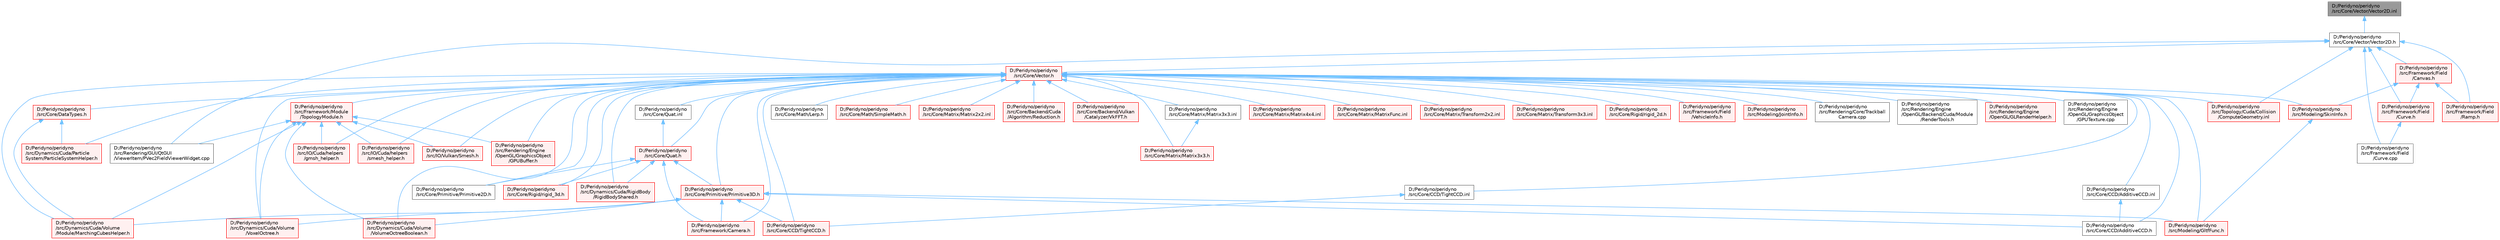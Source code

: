 digraph "D:/Peridyno/peridyno/src/Core/Vector/Vector2D.inl"
{
 // LATEX_PDF_SIZE
  bgcolor="transparent";
  edge [fontname=Helvetica,fontsize=10,labelfontname=Helvetica,labelfontsize=10];
  node [fontname=Helvetica,fontsize=10,shape=box,height=0.2,width=0.4];
  Node1 [id="Node000001",label="D:/Peridyno/peridyno\l/src/Core/Vector/Vector2D.inl",height=0.2,width=0.4,color="gray40", fillcolor="grey60", style="filled", fontcolor="black",tooltip=" "];
  Node1 -> Node2 [id="edge1_Node000001_Node000002",dir="back",color="steelblue1",style="solid",tooltip=" "];
  Node2 [id="Node000002",label="D:/Peridyno/peridyno\l/src/Core/Vector/Vector2D.h",height=0.2,width=0.4,color="grey40", fillcolor="white", style="filled",URL="$_vector2_d_8h.html",tooltip=" "];
  Node2 -> Node3 [id="edge2_Node000002_Node000003",dir="back",color="steelblue1",style="solid",tooltip=" "];
  Node3 [id="Node000003",label="D:/Peridyno/peridyno\l/src/Core/Vector.h",height=0.2,width=0.4,color="red", fillcolor="#FFF0F0", style="filled",URL="$_vector_8h.html",tooltip=" "];
  Node3 -> Node4 [id="edge3_Node000003_Node000004",dir="back",color="steelblue1",style="solid",tooltip=" "];
  Node4 [id="Node000004",label="D:/Peridyno/peridyno\l/src/Core/Backend/Cuda\l/Algorithm/Reduction.h",height=0.2,width=0.4,color="red", fillcolor="#FFF0F0", style="filled",URL="$_reduction_8h.html",tooltip=" "];
  Node3 -> Node51 [id="edge4_Node000003_Node000051",dir="back",color="steelblue1",style="solid",tooltip=" "];
  Node51 [id="Node000051",label="D:/Peridyno/peridyno\l/src/Core/Backend/Vulkan\l/Catalyzer/VkFFT.h",height=0.2,width=0.4,color="red", fillcolor="#FFF0F0", style="filled",URL="$_vk_f_f_t_8h.html",tooltip=" "];
  Node3 -> Node53 [id="edge5_Node000003_Node000053",dir="back",color="steelblue1",style="solid",tooltip=" "];
  Node53 [id="Node000053",label="D:/Peridyno/peridyno\l/src/Core/CCD/AdditiveCCD.h",height=0.2,width=0.4,color="grey40", fillcolor="white", style="filled",URL="$_additive_c_c_d_8h.html",tooltip=" "];
  Node3 -> Node54 [id="edge6_Node000003_Node000054",dir="back",color="steelblue1",style="solid",tooltip=" "];
  Node54 [id="Node000054",label="D:/Peridyno/peridyno\l/src/Core/CCD/AdditiveCCD.inl",height=0.2,width=0.4,color="grey40", fillcolor="white", style="filled",URL="$_additive_c_c_d_8inl.html",tooltip=" "];
  Node54 -> Node53 [id="edge7_Node000054_Node000053",dir="back",color="steelblue1",style="solid",tooltip=" "];
  Node3 -> Node55 [id="edge8_Node000003_Node000055",dir="back",color="steelblue1",style="solid",tooltip=" "];
  Node55 [id="Node000055",label="D:/Peridyno/peridyno\l/src/Core/CCD/TightCCD.h",height=0.2,width=0.4,color="red", fillcolor="#FFF0F0", style="filled",URL="$_tight_c_c_d_8h.html",tooltip=" "];
  Node3 -> Node58 [id="edge9_Node000003_Node000058",dir="back",color="steelblue1",style="solid",tooltip=" "];
  Node58 [id="Node000058",label="D:/Peridyno/peridyno\l/src/Core/CCD/TightCCD.inl",height=0.2,width=0.4,color="grey40", fillcolor="white", style="filled",URL="$_tight_c_c_d_8inl.html",tooltip=" "];
  Node58 -> Node55 [id="edge10_Node000058_Node000055",dir="back",color="steelblue1",style="solid",tooltip=" "];
  Node3 -> Node59 [id="edge11_Node000003_Node000059",dir="back",color="steelblue1",style="solid",tooltip=" "];
  Node59 [id="Node000059",label="D:/Peridyno/peridyno\l/src/Core/DataTypes.h",height=0.2,width=0.4,color="red", fillcolor="#FFF0F0", style="filled",URL="$_data_types_8h.html",tooltip=" "];
  Node59 -> Node60 [id="edge12_Node000059_Node000060",dir="back",color="steelblue1",style="solid",tooltip=" "];
  Node60 [id="Node000060",label="D:/Peridyno/peridyno\l/src/Dynamics/Cuda/Particle\lSystem/ParticleSystemHelper.h",height=0.2,width=0.4,color="red", fillcolor="#FFF0F0", style="filled",URL="$_particle_system_helper_8h.html",tooltip=" "];
  Node59 -> Node66 [id="edge13_Node000059_Node000066",dir="back",color="steelblue1",style="solid",tooltip=" "];
  Node66 [id="Node000066",label="D:/Peridyno/peridyno\l/src/Dynamics/Cuda/Volume\l/Module/MarchingCubesHelper.h",height=0.2,width=0.4,color="red", fillcolor="#FFF0F0", style="filled",URL="$_marching_cubes_helper_8h.html",tooltip=" "];
  Node3 -> Node593 [id="edge14_Node000003_Node000593",dir="back",color="steelblue1",style="solid",tooltip=" "];
  Node593 [id="Node000593",label="D:/Peridyno/peridyno\l/src/Core/Math/Lerp.h",height=0.2,width=0.4,color="grey40", fillcolor="white", style="filled",URL="$_lerp_8h.html",tooltip=" "];
  Node3 -> Node594 [id="edge15_Node000003_Node000594",dir="back",color="steelblue1",style="solid",tooltip=" "];
  Node594 [id="Node000594",label="D:/Peridyno/peridyno\l/src/Core/Math/SimpleMath.h",height=0.2,width=0.4,color="red", fillcolor="#FFF0F0", style="filled",URL="$_simple_math_8h.html",tooltip=" "];
  Node3 -> Node711 [id="edge16_Node000003_Node000711",dir="back",color="steelblue1",style="solid",tooltip=" "];
  Node711 [id="Node000711",label="D:/Peridyno/peridyno\l/src/Core/Matrix/Matrix2x2.inl",height=0.2,width=0.4,color="red", fillcolor="#FFF0F0", style="filled",URL="$_matrix2x2_8inl.html",tooltip=" "];
  Node3 -> Node729 [id="edge17_Node000003_Node000729",dir="back",color="steelblue1",style="solid",tooltip=" "];
  Node729 [id="Node000729",label="D:/Peridyno/peridyno\l/src/Core/Matrix/Matrix3x3.h",height=0.2,width=0.4,color="red", fillcolor="#FFF0F0", style="filled",URL="$_matrix3x3_8h.html",tooltip=" "];
  Node3 -> Node730 [id="edge18_Node000003_Node000730",dir="back",color="steelblue1",style="solid",tooltip=" "];
  Node730 [id="Node000730",label="D:/Peridyno/peridyno\l/src/Core/Matrix/Matrix3x3.inl",height=0.2,width=0.4,color="grey40", fillcolor="white", style="filled",URL="$_matrix3x3_8inl.html",tooltip=" "];
  Node730 -> Node729 [id="edge19_Node000730_Node000729",dir="back",color="steelblue1",style="solid",tooltip=" "];
  Node3 -> Node731 [id="edge20_Node000003_Node000731",dir="back",color="steelblue1",style="solid",tooltip=" "];
  Node731 [id="Node000731",label="D:/Peridyno/peridyno\l/src/Core/Matrix/Matrix4x4.inl",height=0.2,width=0.4,color="red", fillcolor="#FFF0F0", style="filled",URL="$_matrix4x4_8inl.html",tooltip=" "];
  Node3 -> Node715 [id="edge21_Node000003_Node000715",dir="back",color="steelblue1",style="solid",tooltip=" "];
  Node715 [id="Node000715",label="D:/Peridyno/peridyno\l/src/Core/Matrix/MatrixFunc.inl",height=0.2,width=0.4,color="red", fillcolor="#FFF0F0", style="filled",URL="$_matrix_func_8inl.html",tooltip=" "];
  Node3 -> Node733 [id="edge22_Node000003_Node000733",dir="back",color="steelblue1",style="solid",tooltip=" "];
  Node733 [id="Node000733",label="D:/Peridyno/peridyno\l/src/Core/Matrix/Transform2x2.inl",height=0.2,width=0.4,color="red", fillcolor="#FFF0F0", style="filled",URL="$_transform2x2_8inl.html",tooltip=" "];
  Node3 -> Node734 [id="edge23_Node000003_Node000734",dir="back",color="steelblue1",style="solid",tooltip=" "];
  Node734 [id="Node000734",label="D:/Peridyno/peridyno\l/src/Core/Matrix/Transform3x3.inl",height=0.2,width=0.4,color="red", fillcolor="#FFF0F0", style="filled",URL="$_transform3x3_8inl.html",tooltip=" "];
  Node3 -> Node601 [id="edge24_Node000003_Node000601",dir="back",color="steelblue1",style="solid",tooltip=" "];
  Node601 [id="Node000601",label="D:/Peridyno/peridyno\l/src/Core/Primitive/Primitive2D.h",height=0.2,width=0.4,color="grey40", fillcolor="white", style="filled",URL="$_primitive2_d_8h.html",tooltip=" "];
  Node3 -> Node603 [id="edge25_Node000003_Node000603",dir="back",color="steelblue1",style="solid",tooltip=" "];
  Node603 [id="Node000603",label="D:/Peridyno/peridyno\l/src/Core/Primitive/Primitive3D.h",height=0.2,width=0.4,color="red", fillcolor="#FFF0F0", style="filled",URL="$_primitive3_d_8h.html",tooltip=" "];
  Node603 -> Node53 [id="edge26_Node000603_Node000053",dir="back",color="steelblue1",style="solid",tooltip=" "];
  Node603 -> Node55 [id="edge27_Node000603_Node000055",dir="back",color="steelblue1",style="solid",tooltip=" "];
  Node603 -> Node66 [id="edge28_Node000603_Node000066",dir="back",color="steelblue1",style="solid",tooltip=" "];
  Node603 -> Node349 [id="edge29_Node000603_Node000349",dir="back",color="steelblue1",style="solid",tooltip=" "];
  Node349 [id="Node000349",label="D:/Peridyno/peridyno\l/src/Dynamics/Cuda/Volume\l/VolumeOctreeBoolean.h",height=0.2,width=0.4,color="red", fillcolor="#FFF0F0", style="filled",URL="$_volume_octree_boolean_8h.html",tooltip=" "];
  Node603 -> Node498 [id="edge30_Node000603_Node000498",dir="back",color="steelblue1",style="solid",tooltip=" "];
  Node498 [id="Node000498",label="D:/Peridyno/peridyno\l/src/Dynamics/Cuda/Volume\l/VoxelOctree.h",height=0.2,width=0.4,color="red", fillcolor="#FFF0F0", style="filled",URL="$_voxel_octree_8h.html",tooltip=" "];
  Node603 -> Node605 [id="edge31_Node000603_Node000605",dir="back",color="steelblue1",style="solid",tooltip=" "];
  Node605 [id="Node000605",label="D:/Peridyno/peridyno\l/src/Framework/Camera.h",height=0.2,width=0.4,color="red", fillcolor="#FFF0F0", style="filled",URL="$_framework_2_camera_8h.html",tooltip=" "];
  Node603 -> Node549 [id="edge32_Node000603_Node000549",dir="back",color="steelblue1",style="solid",tooltip=" "];
  Node549 [id="Node000549",label="D:/Peridyno/peridyno\l/src/Modeling/GltfFunc.h",height=0.2,width=0.4,color="red", fillcolor="#FFF0F0", style="filled",URL="$_gltf_func_8h.html",tooltip=" "];
  Node3 -> Node716 [id="edge33_Node000003_Node000716",dir="back",color="steelblue1",style="solid",tooltip=" "];
  Node716 [id="Node000716",label="D:/Peridyno/peridyno\l/src/Core/Quat.h",height=0.2,width=0.4,color="red", fillcolor="#FFF0F0", style="filled",URL="$_quat_8h.html",tooltip="Implementation of quaternion."];
  Node716 -> Node601 [id="edge34_Node000716_Node000601",dir="back",color="steelblue1",style="solid",tooltip=" "];
  Node716 -> Node603 [id="edge35_Node000716_Node000603",dir="back",color="steelblue1",style="solid",tooltip=" "];
  Node716 -> Node719 [id="edge36_Node000716_Node000719",dir="back",color="steelblue1",style="solid",tooltip=" "];
  Node719 [id="Node000719",label="D:/Peridyno/peridyno\l/src/Core/Rigid/rigid_3d.h",height=0.2,width=0.4,color="red", fillcolor="#FFF0F0", style="filled",URL="$rigid__3d_8h.html",tooltip=" "];
  Node716 -> Node721 [id="edge37_Node000716_Node000721",dir="back",color="steelblue1",style="solid",tooltip=" "];
  Node721 [id="Node000721",label="D:/Peridyno/peridyno\l/src/Dynamics/Cuda/RigidBody\l/RigidBodyShared.h",height=0.2,width=0.4,color="red", fillcolor="#FFF0F0", style="filled",URL="$_rigid_body_shared_8h.html",tooltip=" "];
  Node716 -> Node605 [id="edge38_Node000716_Node000605",dir="back",color="steelblue1",style="solid",tooltip=" "];
  Node3 -> Node723 [id="edge39_Node000003_Node000723",dir="back",color="steelblue1",style="solid",tooltip=" "];
  Node723 [id="Node000723",label="D:/Peridyno/peridyno\l/src/Core/Quat.inl",height=0.2,width=0.4,color="grey40", fillcolor="white", style="filled",URL="$_quat_8inl.html",tooltip=" "];
  Node723 -> Node716 [id="edge40_Node000723_Node000716",dir="back",color="steelblue1",style="solid",tooltip=" "];
  Node3 -> Node724 [id="edge41_Node000003_Node000724",dir="back",color="steelblue1",style="solid",tooltip=" "];
  Node724 [id="Node000724",label="D:/Peridyno/peridyno\l/src/Core/Rigid/rigid_2d.h",height=0.2,width=0.4,color="red", fillcolor="#FFF0F0", style="filled",URL="$rigid__2d_8h.html",tooltip=" "];
  Node3 -> Node719 [id="edge42_Node000003_Node000719",dir="back",color="steelblue1",style="solid",tooltip=" "];
  Node3 -> Node60 [id="edge43_Node000003_Node000060",dir="back",color="steelblue1",style="solid",tooltip=" "];
  Node3 -> Node721 [id="edge44_Node000003_Node000721",dir="back",color="steelblue1",style="solid",tooltip=" "];
  Node3 -> Node66 [id="edge45_Node000003_Node000066",dir="back",color="steelblue1",style="solid",tooltip=" "];
  Node3 -> Node349 [id="edge46_Node000003_Node000349",dir="back",color="steelblue1",style="solid",tooltip=" "];
  Node3 -> Node498 [id="edge47_Node000003_Node000498",dir="back",color="steelblue1",style="solid",tooltip=" "];
  Node3 -> Node605 [id="edge48_Node000003_Node000605",dir="back",color="steelblue1",style="solid",tooltip=" "];
  Node3 -> Node726 [id="edge49_Node000003_Node000726",dir="back",color="steelblue1",style="solid",tooltip=" "];
  Node726 [id="Node000726",label="D:/Peridyno/peridyno\l/src/Framework/Field\l/VehicleInfo.h",height=0.2,width=0.4,color="red", fillcolor="#FFF0F0", style="filled",URL="$_vehicle_info_8h.html",tooltip=" "];
  Node3 -> Node497 [id="edge50_Node000003_Node000497",dir="back",color="steelblue1",style="solid",tooltip=" "];
  Node497 [id="Node000497",label="D:/Peridyno/peridyno\l/src/Framework/Module\l/TopologyModule.h",height=0.2,width=0.4,color="red", fillcolor="#FFF0F0", style="filled",URL="$_topology_module_8h.html",tooltip=" "];
  Node497 -> Node66 [id="edge51_Node000497_Node000066",dir="back",color="steelblue1",style="solid",tooltip=" "];
  Node497 -> Node349 [id="edge52_Node000497_Node000349",dir="back",color="steelblue1",style="solid",tooltip=" "];
  Node497 -> Node498 [id="edge53_Node000497_Node000498",dir="back",color="steelblue1",style="solid",tooltip=" "];
  Node497 -> Node499 [id="edge54_Node000497_Node000499",dir="back",color="steelblue1",style="solid",tooltip=" "];
  Node499 [id="Node000499",label="D:/Peridyno/peridyno\l/src/IO/Cuda/helpers\l/gmsh_helper.h",height=0.2,width=0.4,color="red", fillcolor="#FFF0F0", style="filled",URL="$gmsh__helper_8h.html",tooltip=" "];
  Node497 -> Node501 [id="edge55_Node000497_Node000501",dir="back",color="steelblue1",style="solid",tooltip=" "];
  Node501 [id="Node000501",label="D:/Peridyno/peridyno\l/src/IO/Cuda/helpers\l/smesh_helper.h",height=0.2,width=0.4,color="red", fillcolor="#FFF0F0", style="filled",URL="$smesh__helper_8h.html",tooltip=" "];
  Node497 -> Node503 [id="edge56_Node000497_Node000503",dir="back",color="steelblue1",style="solid",tooltip=" "];
  Node503 [id="Node000503",label="D:/Peridyno/peridyno\l/src/IO/Vulkan/Smesh.h",height=0.2,width=0.4,color="red", fillcolor="#FFF0F0", style="filled",URL="$_smesh_8h.html",tooltip=" "];
  Node497 -> Node505 [id="edge57_Node000497_Node000505",dir="back",color="steelblue1",style="solid",tooltip=" "];
  Node505 [id="Node000505",label="D:/Peridyno/peridyno\l/src/Rendering/Engine\l/OpenGL/GraphicsObject\l/GPUBuffer.h",height=0.2,width=0.4,color="red", fillcolor="#FFF0F0", style="filled",URL="$_g_p_u_buffer_8h.html",tooltip=" "];
  Node497 -> Node522 [id="edge58_Node000497_Node000522",dir="back",color="steelblue1",style="solid",tooltip=" "];
  Node522 [id="Node000522",label="D:/Peridyno/peridyno\l/src/Rendering/GUI/QtGUI\l/ViewerItem/PVec2FieldViewerWidget.cpp",height=0.2,width=0.4,color="grey40", fillcolor="white", style="filled",URL="$_p_vec2_field_viewer_widget_8cpp.html",tooltip=" "];
  Node3 -> Node499 [id="edge59_Node000003_Node000499",dir="back",color="steelblue1",style="solid",tooltip=" "];
  Node3 -> Node501 [id="edge60_Node000003_Node000501",dir="back",color="steelblue1",style="solid",tooltip=" "];
  Node3 -> Node503 [id="edge61_Node000003_Node000503",dir="back",color="steelblue1",style="solid",tooltip=" "];
  Node3 -> Node549 [id="edge62_Node000003_Node000549",dir="back",color="steelblue1",style="solid",tooltip=" "];
  Node3 -> Node585 [id="edge63_Node000003_Node000585",dir="back",color="steelblue1",style="solid",tooltip=" "];
  Node585 [id="Node000585",label="D:/Peridyno/peridyno\l/src/Modeling/JointInfo.h",height=0.2,width=0.4,color="red", fillcolor="#FFF0F0", style="filled",URL="$_joint_info_8h.html",tooltip=" "];
  Node3 -> Node550 [id="edge64_Node000003_Node000550",dir="back",color="steelblue1",style="solid",tooltip=" "];
  Node550 [id="Node000550",label="D:/Peridyno/peridyno\l/src/Modeling/SkinInfo.h",height=0.2,width=0.4,color="red", fillcolor="#FFF0F0", style="filled",URL="$_skin_info_8h.html",tooltip=" "];
  Node550 -> Node549 [id="edge65_Node000550_Node000549",dir="back",color="steelblue1",style="solid",tooltip=" "];
  Node3 -> Node735 [id="edge66_Node000003_Node000735",dir="back",color="steelblue1",style="solid",tooltip=" "];
  Node735 [id="Node000735",label="D:/Peridyno/peridyno\l/src/Rendering/Core/Trackball\lCamera.cpp",height=0.2,width=0.4,color="grey40", fillcolor="white", style="filled",URL="$_trackball_camera_8cpp.html",tooltip=" "];
  Node3 -> Node736 [id="edge67_Node000003_Node000736",dir="back",color="steelblue1",style="solid",tooltip=" "];
  Node736 [id="Node000736",label="D:/Peridyno/peridyno\l/src/Rendering/Engine\l/OpenGL/Backend/Cuda/Module\l/RenderTools.h",height=0.2,width=0.4,color="grey40", fillcolor="white", style="filled",URL="$_render_tools_8h.html",tooltip=" "];
  Node3 -> Node737 [id="edge68_Node000003_Node000737",dir="back",color="steelblue1",style="solid",tooltip=" "];
  Node737 [id="Node000737",label="D:/Peridyno/peridyno\l/src/Rendering/Engine\l/OpenGL/GLRenderHelper.h",height=0.2,width=0.4,color="red", fillcolor="#FFF0F0", style="filled",URL="$_g_l_render_helper_8h.html",tooltip=" "];
  Node3 -> Node505 [id="edge69_Node000003_Node000505",dir="back",color="steelblue1",style="solid",tooltip=" "];
  Node3 -> Node739 [id="edge70_Node000003_Node000739",dir="back",color="steelblue1",style="solid",tooltip=" "];
  Node739 [id="Node000739",label="D:/Peridyno/peridyno\l/src/Rendering/Engine\l/OpenGL/GraphicsObject\l/GPUTexture.cpp",height=0.2,width=0.4,color="grey40", fillcolor="white", style="filled",URL="$_g_p_u_texture_8cpp.html",tooltip=" "];
  Node3 -> Node728 [id="edge71_Node000003_Node000728",dir="back",color="steelblue1",style="solid",tooltip=" "];
  Node728 [id="Node000728",label="D:/Peridyno/peridyno\l/src/Topology/Cuda/Collision\l/ComputeGeometry.inl",height=0.2,width=0.4,color="red", fillcolor="#FFF0F0", style="filled",URL="$_compute_geometry_8inl.html",tooltip=" "];
  Node2 -> Node751 [id="edge72_Node000002_Node000751",dir="back",color="steelblue1",style="solid",tooltip=" "];
  Node751 [id="Node000751",label="D:/Peridyno/peridyno\l/src/Framework/Field\l/Canvas.h",height=0.2,width=0.4,color="red", fillcolor="#FFF0F0", style="filled",URL="$_canvas_8h.html",tooltip=" "];
  Node751 -> Node637 [id="edge73_Node000751_Node000637",dir="back",color="steelblue1",style="solid",tooltip=" "];
  Node637 [id="Node000637",label="D:/Peridyno/peridyno\l/src/Framework/Field\l/Curve.h",height=0.2,width=0.4,color="red", fillcolor="#FFF0F0", style="filled",URL="$_curve_8h.html",tooltip=" "];
  Node637 -> Node638 [id="edge74_Node000637_Node000638",dir="back",color="steelblue1",style="solid",tooltip=" "];
  Node638 [id="Node000638",label="D:/Peridyno/peridyno\l/src/Framework/Field\l/Curve.cpp",height=0.2,width=0.4,color="grey40", fillcolor="white", style="filled",URL="$_curve_8cpp.html",tooltip=" "];
  Node751 -> Node641 [id="edge75_Node000751_Node000641",dir="back",color="steelblue1",style="solid",tooltip=" "];
  Node641 [id="Node000641",label="D:/Peridyno/peridyno\l/src/Framework/Field\l/Ramp.h",height=0.2,width=0.4,color="red", fillcolor="#FFF0F0", style="filled",URL="$_ramp_8h.html",tooltip=" "];
  Node751 -> Node550 [id="edge76_Node000751_Node000550",dir="back",color="steelblue1",style="solid",tooltip=" "];
  Node2 -> Node638 [id="edge77_Node000002_Node000638",dir="back",color="steelblue1",style="solid",tooltip=" "];
  Node2 -> Node637 [id="edge78_Node000002_Node000637",dir="back",color="steelblue1",style="solid",tooltip=" "];
  Node2 -> Node641 [id="edge79_Node000002_Node000641",dir="back",color="steelblue1",style="solid",tooltip=" "];
  Node2 -> Node522 [id="edge80_Node000002_Node000522",dir="back",color="steelblue1",style="solid",tooltip=" "];
  Node2 -> Node728 [id="edge81_Node000002_Node000728",dir="back",color="steelblue1",style="solid",tooltip=" "];
}
